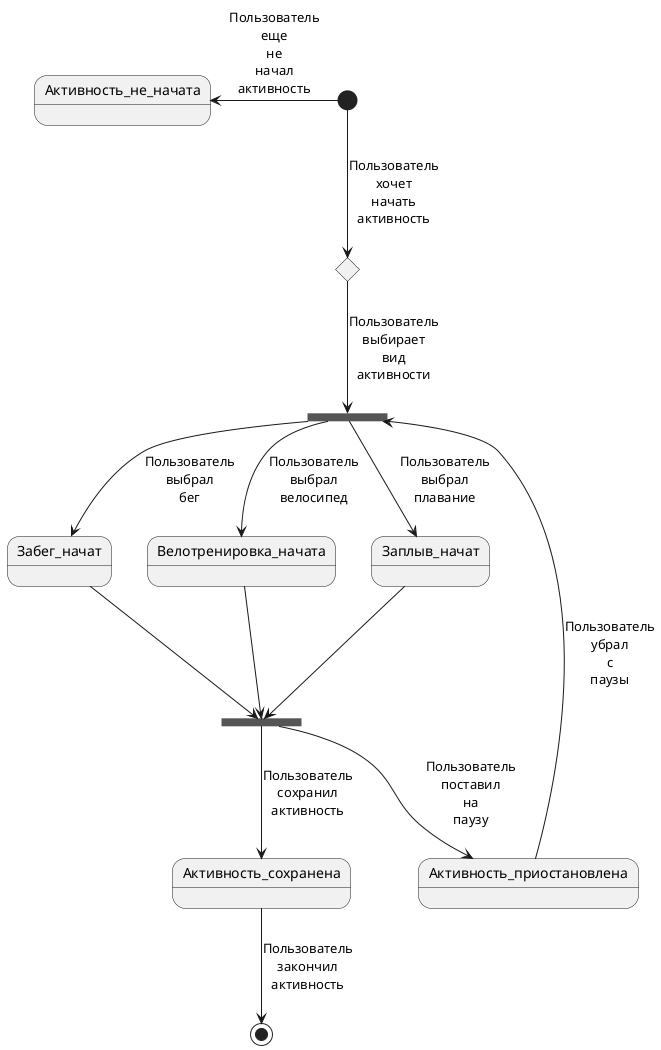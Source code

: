 @startuml
state choice <<choice>>
state fork_state <<fork>>
state join_state <<join>>

skinparam maxMessageSize 10

[*] --left> Активность_не_начата : Пользователь еще не начал активность
[*] --> choice : Пользователь хочет начать активность
choice --> fork_state : Пользователь  выбирает вид активности
fork_state --> Забег_начат : Пользователь выбрал бег
fork_state --> Велотренировка_начата : Пользователь выбрал велосипед
fork_state --> Заплыв_начат : Пользователь выбрал плавание
Забег_начат --> join_state
Велотренировка_начата --> join_state
Заплыв_начат --> join_state
join_state --> Активность_приостановлена : Пользователь поставил на паузу
join_state --> Активность_сохранена : Пользователь сохранил активность
Активность_приостановлена --> fork_state : Пользователь убрал с паузы
Активность_сохранена --> [*] : Пользователь закончил активность

@enduml